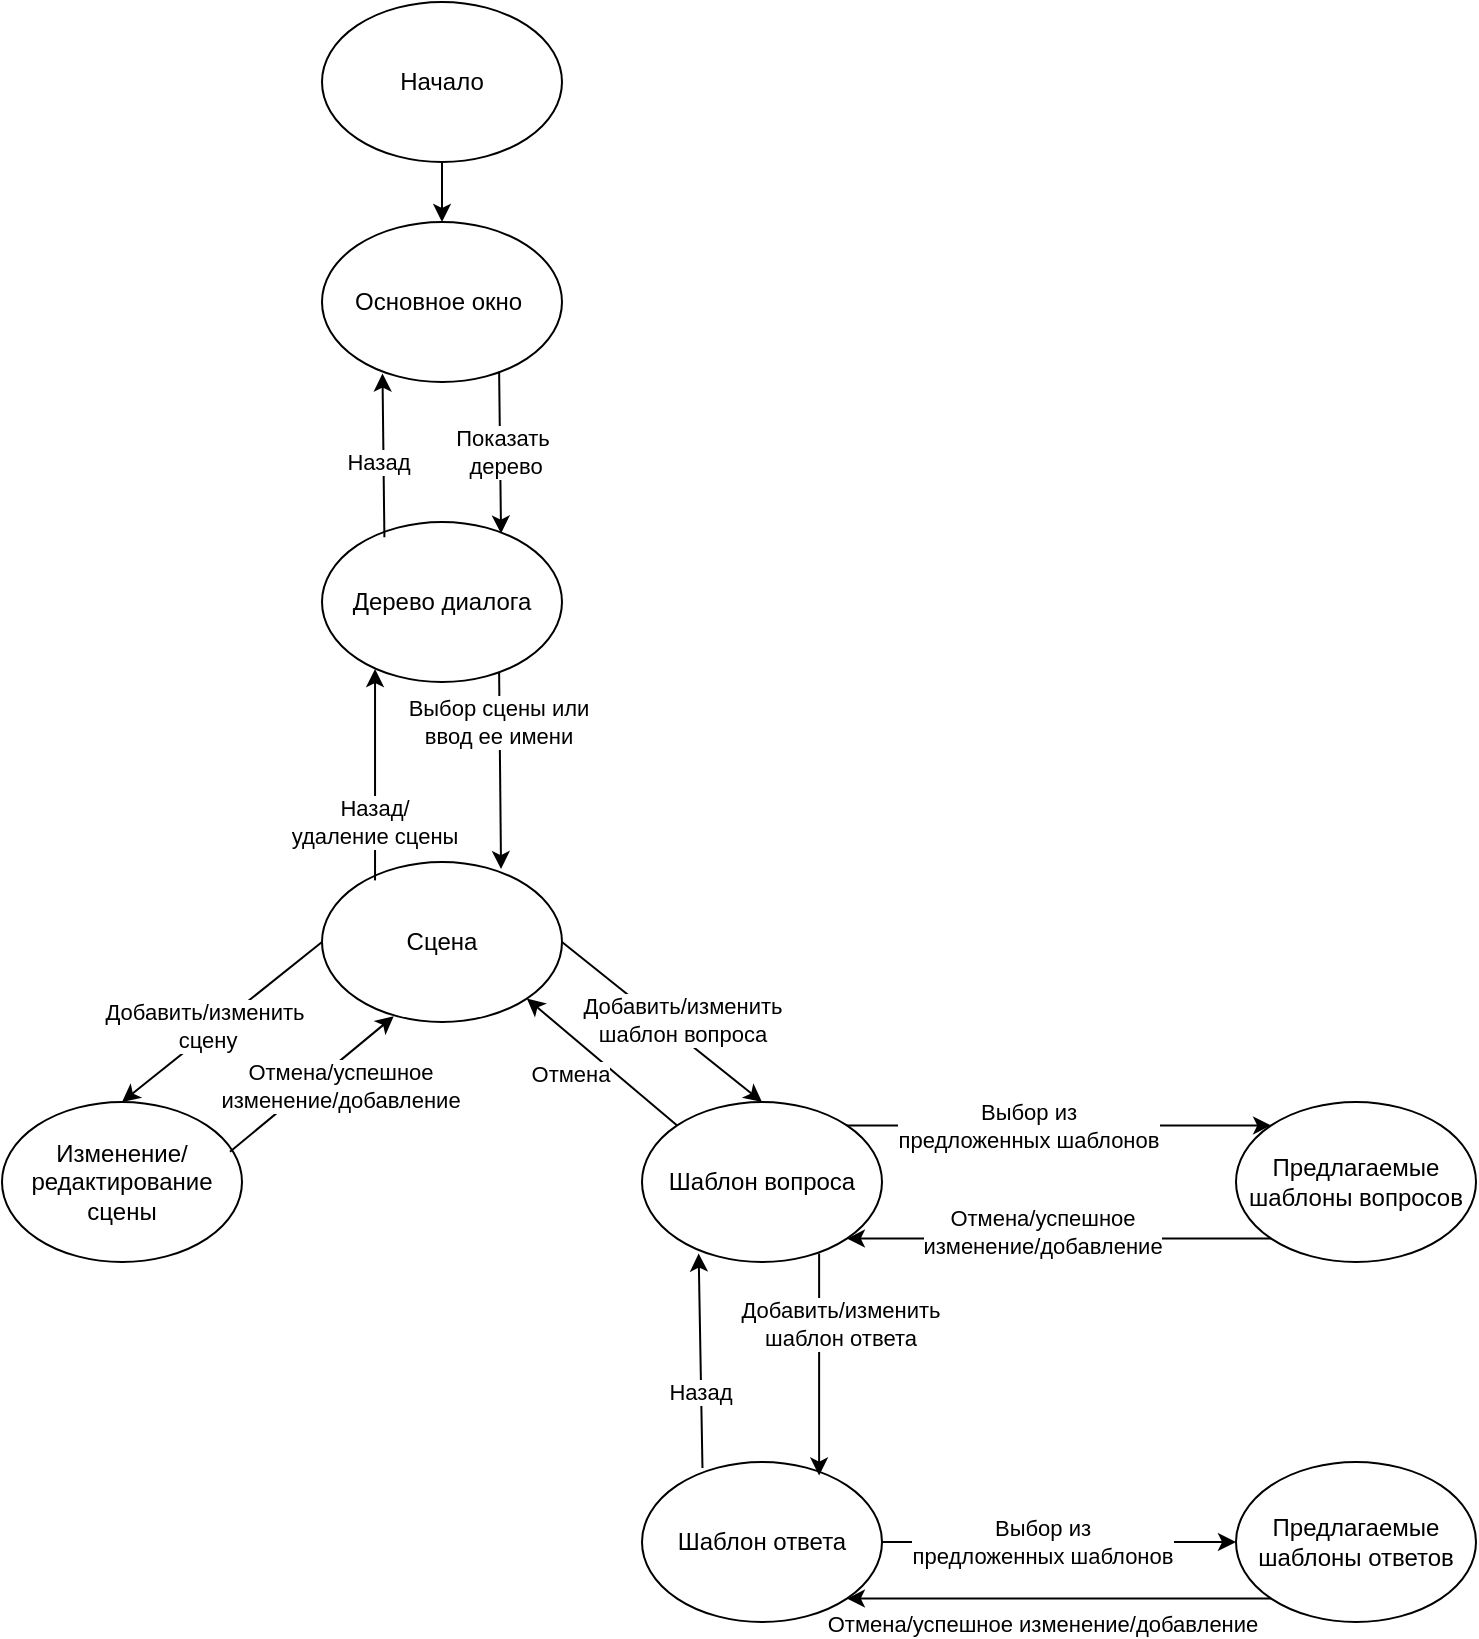 <mxfile version="22.1.18" type="device">
  <diagram name="Страница — 1" id="rJ5PVlrNLRR_NxMO6PGV">
    <mxGraphModel dx="1148" dy="1881" grid="1" gridSize="10" guides="1" tooltips="1" connect="1" arrows="1" fold="1" page="1" pageScale="1" pageWidth="827" pageHeight="1169" math="0" shadow="0">
      <root>
        <mxCell id="0" />
        <mxCell id="1" parent="0" />
        <mxCell id="q5DOCeiqnCD4ZDvmlbiz-1" value="Начало" style="ellipse;whiteSpace=wrap;html=1;" vertex="1" parent="1">
          <mxGeometry x="370" y="-30" width="120" height="80" as="geometry" />
        </mxCell>
        <mxCell id="q5DOCeiqnCD4ZDvmlbiz-2" value="Основное окно&amp;nbsp;" style="ellipse;whiteSpace=wrap;html=1;" vertex="1" parent="1">
          <mxGeometry x="370" y="80" width="120" height="80" as="geometry" />
        </mxCell>
        <mxCell id="q5DOCeiqnCD4ZDvmlbiz-3" value="Дерево диалога" style="ellipse;whiteSpace=wrap;html=1;" vertex="1" parent="1">
          <mxGeometry x="370" y="230" width="120" height="80" as="geometry" />
        </mxCell>
        <mxCell id="q5DOCeiqnCD4ZDvmlbiz-4" value="Сцена" style="ellipse;whiteSpace=wrap;html=1;" vertex="1" parent="1">
          <mxGeometry x="370" y="400" width="120" height="80" as="geometry" />
        </mxCell>
        <mxCell id="q5DOCeiqnCD4ZDvmlbiz-6" value="Изменение/редактирование сцены" style="ellipse;whiteSpace=wrap;html=1;" vertex="1" parent="1">
          <mxGeometry x="210" y="520" width="120" height="80" as="geometry" />
        </mxCell>
        <mxCell id="q5DOCeiqnCD4ZDvmlbiz-7" value="Шаблон вопроса" style="ellipse;whiteSpace=wrap;html=1;" vertex="1" parent="1">
          <mxGeometry x="530" y="520" width="120" height="80" as="geometry" />
        </mxCell>
        <mxCell id="q5DOCeiqnCD4ZDvmlbiz-8" value="Шаблон ответа" style="ellipse;whiteSpace=wrap;html=1;" vertex="1" parent="1">
          <mxGeometry x="530" y="700" width="120" height="80" as="geometry" />
        </mxCell>
        <mxCell id="q5DOCeiqnCD4ZDvmlbiz-9" value="" style="endArrow=classic;html=1;rounded=0;exitX=0.5;exitY=1;exitDx=0;exitDy=0;entryX=0.5;entryY=0;entryDx=0;entryDy=0;" edge="1" parent="1" source="q5DOCeiqnCD4ZDvmlbiz-1" target="q5DOCeiqnCD4ZDvmlbiz-2">
          <mxGeometry width="50" height="50" relative="1" as="geometry">
            <mxPoint x="390" y="340" as="sourcePoint" />
            <mxPoint x="440" y="290" as="targetPoint" />
          </mxGeometry>
        </mxCell>
        <mxCell id="q5DOCeiqnCD4ZDvmlbiz-10" value="" style="endArrow=classic;html=1;rounded=0;exitX=0.738;exitY=0.935;exitDx=0;exitDy=0;entryX=0.746;entryY=0.072;entryDx=0;entryDy=0;exitPerimeter=0;entryPerimeter=0;" edge="1" parent="1" source="q5DOCeiqnCD4ZDvmlbiz-2" target="q5DOCeiqnCD4ZDvmlbiz-3">
          <mxGeometry width="50" height="50" relative="1" as="geometry">
            <mxPoint x="390" y="340" as="sourcePoint" />
            <mxPoint x="440" y="290" as="targetPoint" />
          </mxGeometry>
        </mxCell>
        <mxCell id="q5DOCeiqnCD4ZDvmlbiz-15" value="Показать&lt;br&gt;&amp;nbsp;дерево" style="edgeLabel;html=1;align=center;verticalAlign=middle;resizable=0;points=[];" vertex="1" connectable="0" parent="q5DOCeiqnCD4ZDvmlbiz-10">
          <mxGeometry x="-0.016" y="1" relative="1" as="geometry">
            <mxPoint as="offset" />
          </mxGeometry>
        </mxCell>
        <mxCell id="q5DOCeiqnCD4ZDvmlbiz-11" value="" style="endArrow=classic;html=1;rounded=0;exitX=0.738;exitY=0.943;exitDx=0;exitDy=0;entryX=0.746;entryY=0.044;entryDx=0;entryDy=0;exitPerimeter=0;entryPerimeter=0;" edge="1" parent="1" source="q5DOCeiqnCD4ZDvmlbiz-3" target="q5DOCeiqnCD4ZDvmlbiz-4">
          <mxGeometry width="50" height="50" relative="1" as="geometry">
            <mxPoint x="390" y="340" as="sourcePoint" />
            <mxPoint x="440" y="290" as="targetPoint" />
          </mxGeometry>
        </mxCell>
        <mxCell id="q5DOCeiqnCD4ZDvmlbiz-16" value="Выбор сцены или &lt;br&gt;ввод ее имени" style="edgeLabel;html=1;align=center;verticalAlign=middle;resizable=0;points=[];" vertex="1" connectable="0" parent="q5DOCeiqnCD4ZDvmlbiz-11">
          <mxGeometry x="-0.013" y="-1" relative="1" as="geometry">
            <mxPoint y="-24" as="offset" />
          </mxGeometry>
        </mxCell>
        <mxCell id="q5DOCeiqnCD4ZDvmlbiz-12" value="" style="endArrow=classic;html=1;rounded=0;exitX=0;exitY=0.5;exitDx=0;exitDy=0;entryX=0.5;entryY=0;entryDx=0;entryDy=0;" edge="1" parent="1" source="q5DOCeiqnCD4ZDvmlbiz-4" target="q5DOCeiqnCD4ZDvmlbiz-6">
          <mxGeometry width="50" height="50" relative="1" as="geometry">
            <mxPoint x="390" y="340" as="sourcePoint" />
            <mxPoint x="440" y="290" as="targetPoint" />
          </mxGeometry>
        </mxCell>
        <mxCell id="q5DOCeiqnCD4ZDvmlbiz-20" value="Добавить/изменить&lt;br&gt;&amp;nbsp;сцену" style="edgeLabel;html=1;align=center;verticalAlign=middle;resizable=0;points=[];" vertex="1" connectable="0" parent="q5DOCeiqnCD4ZDvmlbiz-12">
          <mxGeometry x="0.195" y="-1" relative="1" as="geometry">
            <mxPoint x="1" y="-5" as="offset" />
          </mxGeometry>
        </mxCell>
        <mxCell id="q5DOCeiqnCD4ZDvmlbiz-13" value="" style="endArrow=classic;html=1;rounded=0;exitX=1;exitY=0.5;exitDx=0;exitDy=0;entryX=0.5;entryY=0;entryDx=0;entryDy=0;" edge="1" parent="1" source="q5DOCeiqnCD4ZDvmlbiz-4" target="q5DOCeiqnCD4ZDvmlbiz-7">
          <mxGeometry width="50" height="50" relative="1" as="geometry">
            <mxPoint x="390" y="340" as="sourcePoint" />
            <mxPoint x="440" y="290" as="targetPoint" />
          </mxGeometry>
        </mxCell>
        <mxCell id="q5DOCeiqnCD4ZDvmlbiz-19" value="Добавить/изменить &lt;br&gt;шаблон вопроса" style="edgeLabel;html=1;align=center;verticalAlign=middle;resizable=0;points=[];" vertex="1" connectable="0" parent="q5DOCeiqnCD4ZDvmlbiz-13">
          <mxGeometry x="-0.143" relative="1" as="geometry">
            <mxPoint x="17" y="4" as="offset" />
          </mxGeometry>
        </mxCell>
        <mxCell id="q5DOCeiqnCD4ZDvmlbiz-14" value="" style="endArrow=classic;html=1;rounded=0;exitX=0.738;exitY=0.947;exitDx=0;exitDy=0;entryX=0.738;entryY=0.085;entryDx=0;entryDy=0;exitPerimeter=0;entryPerimeter=0;" edge="1" parent="1" source="q5DOCeiqnCD4ZDvmlbiz-7" target="q5DOCeiqnCD4ZDvmlbiz-8">
          <mxGeometry width="50" height="50" relative="1" as="geometry">
            <mxPoint x="390" y="340" as="sourcePoint" />
            <mxPoint x="460" y="520" as="targetPoint" />
          </mxGeometry>
        </mxCell>
        <mxCell id="q5DOCeiqnCD4ZDvmlbiz-27" value="Добавить/изменить &lt;br&gt;шаблон ответа" style="edgeLabel;html=1;align=center;verticalAlign=middle;resizable=0;points=[];" vertex="1" connectable="0" parent="q5DOCeiqnCD4ZDvmlbiz-14">
          <mxGeometry x="-0.067" y="-3" relative="1" as="geometry">
            <mxPoint x="13" y="-17" as="offset" />
          </mxGeometry>
        </mxCell>
        <mxCell id="q5DOCeiqnCD4ZDvmlbiz-17" value="Предлагаемые шаблоны вопросов" style="ellipse;whiteSpace=wrap;html=1;" vertex="1" parent="1">
          <mxGeometry x="827" y="520" width="120" height="80" as="geometry" />
        </mxCell>
        <mxCell id="q5DOCeiqnCD4ZDvmlbiz-18" value="Предлагаемые шаблоны ответов" style="ellipse;whiteSpace=wrap;html=1;" vertex="1" parent="1">
          <mxGeometry x="827" y="700" width="120" height="80" as="geometry" />
        </mxCell>
        <mxCell id="q5DOCeiqnCD4ZDvmlbiz-22" value="" style="endArrow=classic;html=1;rounded=0;entryX=0;entryY=0;entryDx=0;entryDy=0;exitX=1;exitY=0;exitDx=0;exitDy=0;" edge="1" parent="1" source="q5DOCeiqnCD4ZDvmlbiz-7" target="q5DOCeiqnCD4ZDvmlbiz-17">
          <mxGeometry width="50" height="50" relative="1" as="geometry">
            <mxPoint x="610" y="580" as="sourcePoint" />
            <mxPoint x="660" y="530" as="targetPoint" />
          </mxGeometry>
        </mxCell>
        <mxCell id="q5DOCeiqnCD4ZDvmlbiz-23" value="Выбор из &lt;br&gt;предложенных шаблонов" style="edgeLabel;html=1;align=center;verticalAlign=middle;resizable=0;points=[];" vertex="1" connectable="0" parent="q5DOCeiqnCD4ZDvmlbiz-22">
          <mxGeometry x="-0.567" y="4" relative="1" as="geometry">
            <mxPoint x="44" y="4" as="offset" />
          </mxGeometry>
        </mxCell>
        <mxCell id="q5DOCeiqnCD4ZDvmlbiz-24" value="" style="endArrow=classic;html=1;rounded=0;exitX=1;exitY=0.5;exitDx=0;exitDy=0;entryX=0;entryY=0.5;entryDx=0;entryDy=0;" edge="1" parent="1" source="q5DOCeiqnCD4ZDvmlbiz-8" target="q5DOCeiqnCD4ZDvmlbiz-18">
          <mxGeometry width="50" height="50" relative="1" as="geometry">
            <mxPoint x="490" y="410" as="sourcePoint" />
            <mxPoint x="540" y="360" as="targetPoint" />
          </mxGeometry>
        </mxCell>
        <mxCell id="q5DOCeiqnCD4ZDvmlbiz-26" value="Выбор из &lt;br&gt;предложенных шаблонов" style="edgeLabel;html=1;align=center;verticalAlign=middle;resizable=0;points=[];" vertex="1" connectable="0" parent="q5DOCeiqnCD4ZDvmlbiz-24">
          <mxGeometry x="-0.29" y="3" relative="1" as="geometry">
            <mxPoint x="17" y="3" as="offset" />
          </mxGeometry>
        </mxCell>
        <mxCell id="q5DOCeiqnCD4ZDvmlbiz-28" value="" style="endArrow=classic;html=1;rounded=0;exitX=0;exitY=0;exitDx=0;exitDy=0;entryX=1;entryY=1;entryDx=0;entryDy=0;" edge="1" parent="1" source="q5DOCeiqnCD4ZDvmlbiz-7" target="q5DOCeiqnCD4ZDvmlbiz-4">
          <mxGeometry width="50" height="50" relative="1" as="geometry">
            <mxPoint x="530" y="410" as="sourcePoint" />
            <mxPoint x="580" y="360" as="targetPoint" />
          </mxGeometry>
        </mxCell>
        <mxCell id="q5DOCeiqnCD4ZDvmlbiz-29" value="Отмена" style="edgeLabel;html=1;align=center;verticalAlign=middle;resizable=0;points=[];" vertex="1" connectable="0" parent="q5DOCeiqnCD4ZDvmlbiz-28">
          <mxGeometry x="0.398" y="3" relative="1" as="geometry">
            <mxPoint y="16" as="offset" />
          </mxGeometry>
        </mxCell>
        <mxCell id="q5DOCeiqnCD4ZDvmlbiz-30" value="" style="endArrow=none;html=1;rounded=0;exitX=0.236;exitY=0.947;exitDx=0;exitDy=0;exitPerimeter=0;entryX=0.252;entryY=0.038;entryDx=0;entryDy=0;entryPerimeter=0;startArrow=classic;startFill=1;endFill=0;" edge="1" parent="1" source="q5DOCeiqnCD4ZDvmlbiz-7" target="q5DOCeiqnCD4ZDvmlbiz-8">
          <mxGeometry width="50" height="50" relative="1" as="geometry">
            <mxPoint x="530" y="410" as="sourcePoint" />
            <mxPoint x="580" y="360" as="targetPoint" />
          </mxGeometry>
        </mxCell>
        <mxCell id="q5DOCeiqnCD4ZDvmlbiz-37" value="Назад" style="edgeLabel;html=1;align=center;verticalAlign=middle;resizable=0;points=[];" vertex="1" connectable="0" parent="q5DOCeiqnCD4ZDvmlbiz-30">
          <mxGeometry x="0.281" y="-1" relative="1" as="geometry">
            <mxPoint as="offset" />
          </mxGeometry>
        </mxCell>
        <mxCell id="q5DOCeiqnCD4ZDvmlbiz-31" value="" style="endArrow=classic;html=1;rounded=0;exitX=0;exitY=1;exitDx=0;exitDy=0;entryX=1;entryY=1;entryDx=0;entryDy=0;" edge="1" parent="1" source="q5DOCeiqnCD4ZDvmlbiz-18" target="q5DOCeiqnCD4ZDvmlbiz-8">
          <mxGeometry width="50" height="50" relative="1" as="geometry">
            <mxPoint x="530" y="670" as="sourcePoint" />
            <mxPoint x="580" y="620" as="targetPoint" />
          </mxGeometry>
        </mxCell>
        <mxCell id="q5DOCeiqnCD4ZDvmlbiz-32" value="Отмена/успешное изменение/добавление" style="edgeLabel;html=1;align=center;verticalAlign=middle;resizable=0;points=[];" vertex="1" connectable="0" parent="q5DOCeiqnCD4ZDvmlbiz-31">
          <mxGeometry x="0.421" y="-1" relative="1" as="geometry">
            <mxPoint x="36" y="13" as="offset" />
          </mxGeometry>
        </mxCell>
        <mxCell id="q5DOCeiqnCD4ZDvmlbiz-33" value="" style="endArrow=classic;html=1;rounded=0;entryX=0.252;entryY=0.947;entryDx=0;entryDy=0;entryPerimeter=0;exitX=0.26;exitY=0.096;exitDx=0;exitDy=0;exitPerimeter=0;" edge="1" parent="1" source="q5DOCeiqnCD4ZDvmlbiz-3" target="q5DOCeiqnCD4ZDvmlbiz-2">
          <mxGeometry width="50" height="50" relative="1" as="geometry">
            <mxPoint x="405" y="280" as="sourcePoint" />
            <mxPoint x="580" y="420" as="targetPoint" />
          </mxGeometry>
        </mxCell>
        <mxCell id="q5DOCeiqnCD4ZDvmlbiz-34" value="Назад" style="edgeLabel;html=1;align=center;verticalAlign=middle;resizable=0;points=[];" vertex="1" connectable="0" parent="q5DOCeiqnCD4ZDvmlbiz-33">
          <mxGeometry x="-0.073" y="3" relative="1" as="geometry">
            <mxPoint as="offset" />
          </mxGeometry>
        </mxCell>
        <mxCell id="q5DOCeiqnCD4ZDvmlbiz-35" value="" style="endArrow=classic;html=1;rounded=0;exitX=0.221;exitY=0.115;exitDx=0;exitDy=0;exitPerimeter=0;entryX=0.221;entryY=0.919;entryDx=0;entryDy=0;entryPerimeter=0;" edge="1" parent="1" source="q5DOCeiqnCD4ZDvmlbiz-4" target="q5DOCeiqnCD4ZDvmlbiz-3">
          <mxGeometry width="50" height="50" relative="1" as="geometry">
            <mxPoint x="530" y="470" as="sourcePoint" />
            <mxPoint x="580" y="420" as="targetPoint" />
          </mxGeometry>
        </mxCell>
        <mxCell id="q5DOCeiqnCD4ZDvmlbiz-36" value="Назад/&lt;br&gt;удаление сцены" style="edgeLabel;html=1;align=center;verticalAlign=middle;resizable=0;points=[];" vertex="1" connectable="0" parent="q5DOCeiqnCD4ZDvmlbiz-35">
          <mxGeometry x="-0.45" y="1" relative="1" as="geometry">
            <mxPoint as="offset" />
          </mxGeometry>
        </mxCell>
        <mxCell id="q5DOCeiqnCD4ZDvmlbiz-38" value="" style="endArrow=classic;html=1;rounded=0;exitX=0;exitY=1;exitDx=0;exitDy=0;entryX=1;entryY=1;entryDx=0;entryDy=0;" edge="1" parent="1" source="q5DOCeiqnCD4ZDvmlbiz-17" target="q5DOCeiqnCD4ZDvmlbiz-7">
          <mxGeometry width="50" height="50" relative="1" as="geometry">
            <mxPoint x="530" y="470" as="sourcePoint" />
            <mxPoint x="580" y="420" as="targetPoint" />
          </mxGeometry>
        </mxCell>
        <mxCell id="q5DOCeiqnCD4ZDvmlbiz-39" value="Отмена/успешное &lt;br&gt;изменение/добавление" style="edgeLabel;html=1;align=center;verticalAlign=middle;resizable=0;points=[];" vertex="1" connectable="0" parent="q5DOCeiqnCD4ZDvmlbiz-38">
          <mxGeometry x="0.476" y="1" relative="1" as="geometry">
            <mxPoint x="42" y="-5" as="offset" />
          </mxGeometry>
        </mxCell>
        <mxCell id="q5DOCeiqnCD4ZDvmlbiz-40" value="" style="endArrow=classic;html=1;rounded=0;exitX=0.95;exitY=0.311;exitDx=0;exitDy=0;entryX=0.299;entryY=0.964;entryDx=0;entryDy=0;entryPerimeter=0;exitPerimeter=0;" edge="1" parent="1" source="q5DOCeiqnCD4ZDvmlbiz-6" target="q5DOCeiqnCD4ZDvmlbiz-4">
          <mxGeometry width="50" height="50" relative="1" as="geometry">
            <mxPoint x="530" y="470" as="sourcePoint" />
            <mxPoint x="580" y="420" as="targetPoint" />
          </mxGeometry>
        </mxCell>
        <mxCell id="q5DOCeiqnCD4ZDvmlbiz-41" value="Отмена/успешное &lt;br&gt;изменение/добавление" style="edgeLabel;html=1;align=center;verticalAlign=middle;resizable=0;points=[];" vertex="1" connectable="0" parent="q5DOCeiqnCD4ZDvmlbiz-40">
          <mxGeometry x="-0.335" y="-2" relative="1" as="geometry">
            <mxPoint x="26" y="-12" as="offset" />
          </mxGeometry>
        </mxCell>
      </root>
    </mxGraphModel>
  </diagram>
</mxfile>
